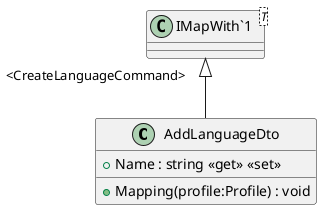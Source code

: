 @startuml
class AddLanguageDto {
    + Name : string <<get>> <<set>>
    + Mapping(profile:Profile) : void
}
class "IMapWith`1"<T> {
}
"IMapWith`1" "<CreateLanguageCommand>" <|-- AddLanguageDto
@enduml
